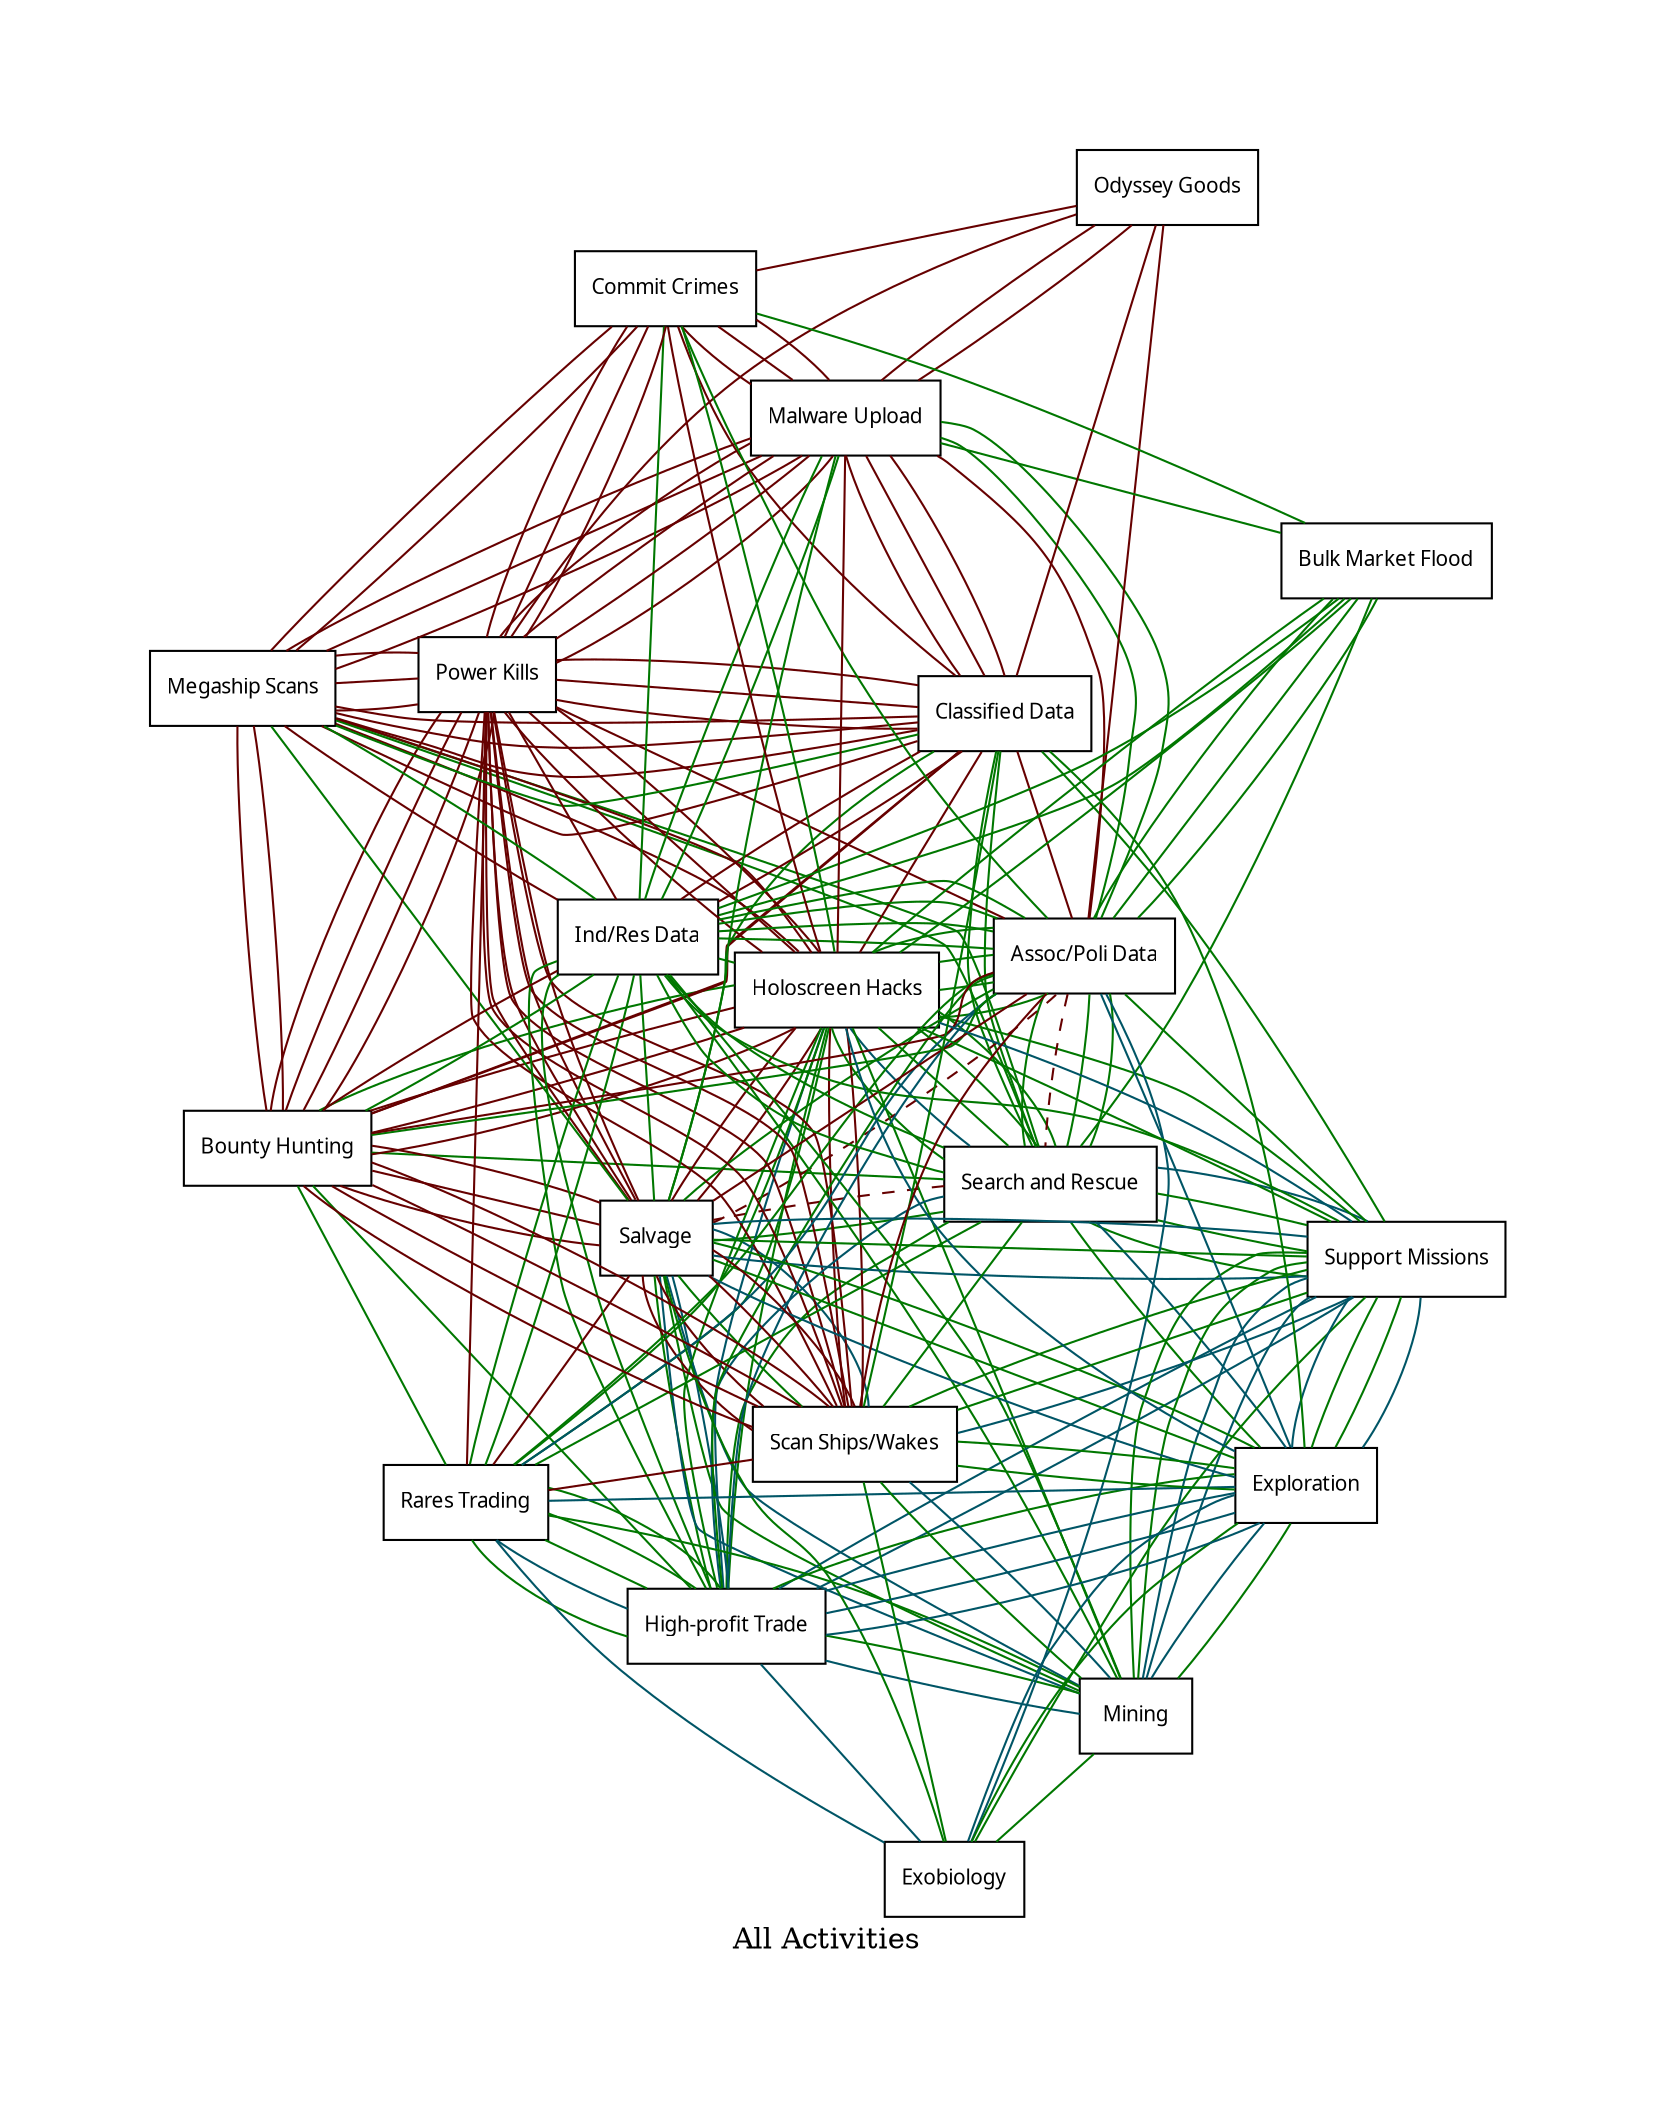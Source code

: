 graph activities {
	layout=neato;
	overlap=scale;
	splines=true;
	node [fontname="sans-serif"; fontsize=10; shape=rectangle]
	pad=1;
	label="All Activities"
	
BH [label="Bounty Hunting"]
SAR [label="Search and Rescue"]
Sal [label="Salvage"]
Holo [label="Holoscreen Hacks"]
PK [label="Power Kills"]
Mega [label="Megaship Scans"]
Prof [label="High-profit Trade"]
Mine [label="Mining"]
Rare [label="Rares Trading"]
ODC [label="Classified Data"]
ODAP [label="Assoc/Poli Data"]
ODIR [label="Ind/Res Data"]
ODUp [label="Malware Upload"]
ODGd [label="Odyssey Goods"]
Sup [label="Support Missions"]
Exo [label="Exobiology"]
Exp [label="Exploration"]
Scan [label="Scan Ships/Wakes"]
CC [label="Commit Crimes"]
Bulk [label="Bulk Market Flood"] 

{ /* Acquisition */
        { /* Social */
		edge [color="#007700"]
		/* ADu */
		SAR -- Holo -- Prof -- Rare -- SAR; SAR -- Prof; Holo -- Rare;
		/* ALD */
		BH -- SAR -- Holo -- ODAP -- BH; BH -- Holo; SAR -- ODAP;
		/* FW */
		SAR -- Holo -- Sup -- SAR;
		/* LYR */
		Holo -- Prof -- Rare -- ODAP -- Holo; Holo -- Rare; Prof -- ODAP;
		/* NK */
		Holo -- Mine -- Sup -- Holo;
		/* PA */
		SAR -- Mega -- ODIR -- SAR;
	}
	{ /* Finance */
		edge [color="#007700"]
		/* DP */
		BH -- Prof -- Rare -- ODIR -- BH; BH -- Rare; Prof -- ODIR;
		/* EM */
		Prof -- Mine -- Rare -- ODIR -- Prof; Prof -- Rare; Mine -- ODIR;
		/* ZT */
		Mine -- ODIR;
	}
	{ /* Combat */
		edge [color="#660000"]
		/* ADe */
		ODC -- ODAP -- ODUp -- ODGd -- ODC; ODC -- ODUp; ODAP -- ODGd;
		/* JA */
		BH -- Holo -- Mega -- ODC -- BH; BH -- Mega; Holo -- ODC;
	}
	{ /* Covert */
		edge [color="#660000"]
		/* YG */
		BH -- Mega -- ODC -- ODIR -- BH; BH -- ODC; Mega -- ODIR;
        }
}

{ /* Reinforcement */
	{ /* Finance */
		edge [color="#005566"]
		/* ADu */
		SAR -- Sup -- Exp -- Holo -- Prof -- SAR;
		SAR -- Exp -- Prof -- Sup -- Holo -- SAR;
		/* EM */
		Sup -- Exp -- Sal -- Prof -- Mine -- Sup;
		Sup -- Sal -- Mine -- Exp -- Prof -- Sup;
		/* FW */
		Sup -- Sal -- Scan -- Mine -- Sup; Sup -- Scan; Sal -- Mine;
		/* LYR */
		Exo -- Exp -- Prof -- Rare -- ODAP -- Exo;
		Exo -- Prof -- ODAP -- Exp -- Rare -- Exo;
	}
	{ /* Combat */
		edge [color="#660000"]
		/* ADe */
		Sal -- PK -- Scan -- Rare -- Sal; Sal -- Scan; PK -- Rare;
		/* ALD */
		BH -- PK -- Scan -- BH;
		/* DP */
		BH -- Sal -- Holo -- PK -- Scan -- BH;
		BH -- Holo -- Scan -- Sal -- PK -- BH;
		/* JA */
		BH -- Sal -- Holo -- PK -- Scan -- BH;
		BH -- Holo -- Scan -- Sal -- PK -- BH;		
		/* YG */
		BH -- Sal -- PK -- Scan -- ODAP -- BH;
		BH -- PK -- ODAP -- Sal -- Scan -- BH;
	}
	{ /* Covert */
		edge [color="#007700"]
		/* NK */
		SAR -- Sup -- Exp -- Scan -- ODC -- SAR;
		SAR -- Exp -- ODC -- Sup -- Scan -- SAR;
		/* PA */
		Sup -- Exo -- Exp -- Sal -- Scan -- Mine -- Sup;
		Sup -- Exp -- Scan -- Sup; Exo -- Sal -- Mine -- Exo;
		Sup -- Sal; Exo -- Scan; Exp -- Mine;
		/* ZT */
		Exp -- Sal -- Prof -- Exp;
        }
}


{ /* Undermining */
	{ /* Social */
		edge [color="#007700"]
		/* ADu */
		SAR -- Bulk -- Holo -- ODAP -- SAR; SAR -- Holo; Bulk -- ODAP;
		/* NK */
		SAR -- Sup -- ODAP -- ODIR -- SAR; SAR -- ODAP; Sup -- ODIR;
		/* PA */
		Sal -- ODAP -- ODIR -- ODUp -- Sal; Sal -- ODIR; ODAP -- ODUp;
	}
	{ /* Finance */
		edge [color="#007700"]
		/* FW */
		SAR -- Sal -- Mega -- ODC -- SAR; SAR -- Mega; Sal -- ODC;
		/* LYR */
		CC -- Bulk -- Holo -- ODAP -- ODIR -- CC;
		CC -- Holo -- ODIR -- Bulk -- ODAP -- CC;
		/* ZT */
		Bulk -- ODAP -- ODIR -- ODUp -- Bulk; Bulk -- ODIR; ODAP -- ODUp;
		/* EM, no-one believes you're Combat */
		{ edge [style=dashed; color="#660000"]
			SAR -- Sal -- ODAP -- SAR;
		}
	}
	{ /* Combat */
		edge [color="#660000"]
		/* ADe */
		CC -- PK -- ODGd -- ODUp -- CC; CC -- ODGd; PK -- ODUp;
		/* ALD */
		PK -- ODC -- ODIR -- PK;
		/* DP */
		PK -- Mega -- ODC -- ODUp -- PK; PK -- ODC; Mega -- ODUp;
		
	}
	{ /* Covert */
		edge [color="#660000"]
		/* JA */
		CC -- Holo -- PK -- Mega -- ODUp -- CC;
		CC -- PK -- ODUp -- Holo -- Mega -- CC;
		/* YG */
		CC -- PK -- Mega -- ODC -- ODUp -- CC;
		CC -- Mega -- ODUp -- PK -- ODC -- CC;
        }
}


}
